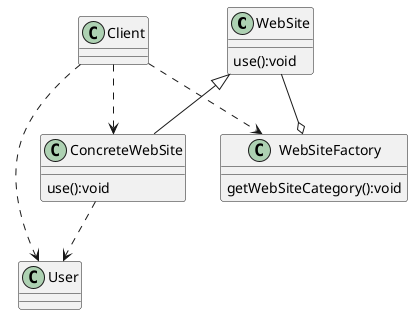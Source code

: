 @startuml
class WebSite{
use():void
}

class ConcreteWebSite{
use():void
}

class WebSiteFactory{
getWebSiteCategory():void
}

WebSite <|-- ConcreteWebSite
WebSite --o WebSiteFactory

class Client
Client ..> ConcreteWebSite
Client ..> WebSiteFactory

class User
Client ..> User
ConcreteWebSite ..> User
@enduml